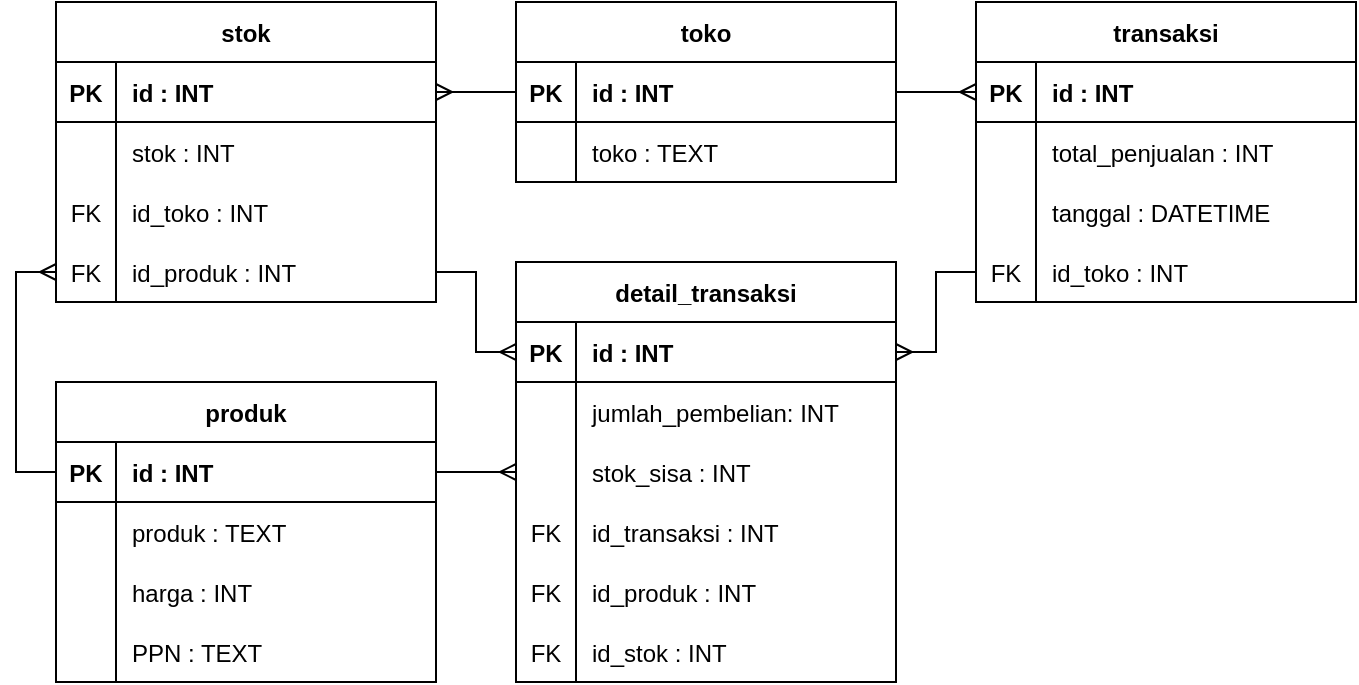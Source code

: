 <mxfile version="13.8.1" type="device"><diagram id="NYESXlRdP--VUBK1QH61" name="Page-1"><mxGraphModel dx="723" dy="363" grid="1" gridSize="10" guides="1" tooltips="1" connect="1" arrows="1" fold="1" page="1" pageScale="1" pageWidth="850" pageHeight="1100" math="0" shadow="0"><root><mxCell id="0"/><mxCell id="1" parent="0"/><mxCell id="DJ2R0rKBV6SFp2IC1gO7-127" style="edgeStyle=orthogonalEdgeStyle;rounded=0;orthogonalLoop=1;jettySize=auto;html=1;exitX=0;exitY=0.5;exitDx=0;exitDy=0;entryX=1;entryY=0.5;entryDx=0;entryDy=0;endArrow=ERmany;endFill=0;" edge="1" parent="1" source="DJ2R0rKBV6SFp2IC1gO7-2" target="DJ2R0rKBV6SFp2IC1gO7-66"><mxGeometry relative="1" as="geometry"/></mxCell><mxCell id="DJ2R0rKBV6SFp2IC1gO7-131" style="edgeStyle=orthogonalEdgeStyle;rounded=0;orthogonalLoop=1;jettySize=auto;html=1;exitX=1;exitY=0.5;exitDx=0;exitDy=0;entryX=0;entryY=0.5;entryDx=0;entryDy=0;endArrow=ERmany;endFill=0;" edge="1" parent="1" source="DJ2R0rKBV6SFp2IC1gO7-2" target="DJ2R0rKBV6SFp2IC1gO7-21"><mxGeometry relative="1" as="geometry"/></mxCell><mxCell id="DJ2R0rKBV6SFp2IC1gO7-137" style="edgeStyle=orthogonalEdgeStyle;rounded=0;orthogonalLoop=1;jettySize=auto;html=1;endArrow=ERmany;endFill=0;" edge="1" parent="1" source="DJ2R0rKBV6SFp2IC1gO7-80" target="DJ2R0rKBV6SFp2IC1gO7-84"><mxGeometry relative="1" as="geometry"/></mxCell><mxCell id="DJ2R0rKBV6SFp2IC1gO7-65" value="stok" style="shape=table;startSize=30;container=1;collapsible=1;childLayout=tableLayout;fixedRows=1;rowLines=0;fontStyle=1;align=center;resizeLast=1;columnLines=1;horizontal=1;arcSize=15;" vertex="1" parent="1"><mxGeometry x="50" y="80" width="190" height="150" as="geometry"><mxRectangle x="470" y="60" width="60" height="30" as="alternateBounds"/></mxGeometry></mxCell><mxCell id="DJ2R0rKBV6SFp2IC1gO7-66" value="" style="shape=partialRectangle;collapsible=0;dropTarget=0;pointerEvents=0;fillColor=none;top=0;left=0;bottom=1;right=0;points=[[0,0.5],[1,0.5]];portConstraint=eastwest;" vertex="1" parent="DJ2R0rKBV6SFp2IC1gO7-65"><mxGeometry y="30" width="190" height="30" as="geometry"/></mxCell><mxCell id="DJ2R0rKBV6SFp2IC1gO7-67" value="PK" style="shape=partialRectangle;connectable=0;fillColor=none;top=0;left=0;bottom=0;right=0;fontStyle=1;overflow=hidden;" vertex="1" parent="DJ2R0rKBV6SFp2IC1gO7-66"><mxGeometry width="30" height="30" as="geometry"/></mxCell><mxCell id="DJ2R0rKBV6SFp2IC1gO7-68" value="id : INT" style="shape=partialRectangle;connectable=0;fillColor=none;top=0;left=0;bottom=0;right=0;align=left;spacingLeft=6;fontStyle=1;overflow=hidden;" vertex="1" parent="DJ2R0rKBV6SFp2IC1gO7-66"><mxGeometry x="30" width="160" height="30" as="geometry"/></mxCell><mxCell id="DJ2R0rKBV6SFp2IC1gO7-77" value="" style="shape=partialRectangle;collapsible=0;dropTarget=0;pointerEvents=0;fillColor=none;top=0;left=0;bottom=0;right=0;points=[[0,0.5],[1,0.5]];portConstraint=eastwest;" vertex="1" parent="DJ2R0rKBV6SFp2IC1gO7-65"><mxGeometry y="60" width="190" height="30" as="geometry"/></mxCell><mxCell id="DJ2R0rKBV6SFp2IC1gO7-78" value="" style="shape=partialRectangle;connectable=0;fillColor=none;top=0;left=0;bottom=0;right=0;editable=1;overflow=hidden;" vertex="1" parent="DJ2R0rKBV6SFp2IC1gO7-77"><mxGeometry width="30" height="30" as="geometry"/></mxCell><mxCell id="DJ2R0rKBV6SFp2IC1gO7-79" value="stok : INT" style="shape=partialRectangle;connectable=0;fillColor=none;top=0;left=0;bottom=0;right=0;align=left;spacingLeft=6;overflow=hidden;" vertex="1" parent="DJ2R0rKBV6SFp2IC1gO7-77"><mxGeometry x="30" width="160" height="30" as="geometry"/></mxCell><mxCell id="DJ2R0rKBV6SFp2IC1gO7-69" value="" style="shape=partialRectangle;collapsible=0;dropTarget=0;pointerEvents=0;fillColor=none;top=0;left=0;bottom=0;right=0;points=[[0,0.5],[1,0.5]];portConstraint=eastwest;" vertex="1" parent="DJ2R0rKBV6SFp2IC1gO7-65"><mxGeometry y="90" width="190" height="30" as="geometry"/></mxCell><mxCell id="DJ2R0rKBV6SFp2IC1gO7-70" value="FK" style="shape=partialRectangle;connectable=0;fillColor=none;top=0;left=0;bottom=0;right=0;editable=1;overflow=hidden;" vertex="1" parent="DJ2R0rKBV6SFp2IC1gO7-69"><mxGeometry width="30" height="30" as="geometry"/></mxCell><mxCell id="DJ2R0rKBV6SFp2IC1gO7-71" value="id_toko : INT" style="shape=partialRectangle;connectable=0;fillColor=none;top=0;left=0;bottom=0;right=0;align=left;spacingLeft=6;overflow=hidden;" vertex="1" parent="DJ2R0rKBV6SFp2IC1gO7-69"><mxGeometry x="30" width="160" height="30" as="geometry"/></mxCell><mxCell id="DJ2R0rKBV6SFp2IC1gO7-80" value="" style="shape=partialRectangle;collapsible=0;dropTarget=0;pointerEvents=0;fillColor=none;top=0;left=0;bottom=0;right=0;points=[[0,0.5],[1,0.5]];portConstraint=eastwest;" vertex="1" parent="DJ2R0rKBV6SFp2IC1gO7-65"><mxGeometry y="120" width="190" height="30" as="geometry"/></mxCell><mxCell id="DJ2R0rKBV6SFp2IC1gO7-81" value="FK" style="shape=partialRectangle;connectable=0;fillColor=none;top=0;left=0;bottom=0;right=0;editable=1;overflow=hidden;" vertex="1" parent="DJ2R0rKBV6SFp2IC1gO7-80"><mxGeometry width="30" height="30" as="geometry"/></mxCell><mxCell id="DJ2R0rKBV6SFp2IC1gO7-82" value="id_produk : INT" style="shape=partialRectangle;connectable=0;fillColor=none;top=0;left=0;bottom=0;right=0;align=left;spacingLeft=6;overflow=hidden;" vertex="1" parent="DJ2R0rKBV6SFp2IC1gO7-80"><mxGeometry x="30" width="160" height="30" as="geometry"/></mxCell><mxCell id="DJ2R0rKBV6SFp2IC1gO7-83" value="detail_transaksi" style="shape=table;startSize=30;container=1;collapsible=1;childLayout=tableLayout;fixedRows=1;rowLines=0;fontStyle=1;align=center;resizeLast=1;columnLines=1;horizontal=1;arcSize=15;" vertex="1" parent="1"><mxGeometry x="280" y="210" width="190" height="210" as="geometry"/></mxCell><mxCell id="DJ2R0rKBV6SFp2IC1gO7-84" value="" style="shape=partialRectangle;collapsible=0;dropTarget=0;pointerEvents=0;fillColor=none;top=0;left=0;bottom=1;right=0;points=[[0,0.5],[1,0.5]];portConstraint=eastwest;" vertex="1" parent="DJ2R0rKBV6SFp2IC1gO7-83"><mxGeometry y="30" width="190" height="30" as="geometry"/></mxCell><mxCell id="DJ2R0rKBV6SFp2IC1gO7-85" value="PK" style="shape=partialRectangle;connectable=0;fillColor=none;top=0;left=0;bottom=0;right=0;fontStyle=1;overflow=hidden;" vertex="1" parent="DJ2R0rKBV6SFp2IC1gO7-84"><mxGeometry width="30" height="30" as="geometry"/></mxCell><mxCell id="DJ2R0rKBV6SFp2IC1gO7-86" value="id : INT" style="shape=partialRectangle;connectable=0;fillColor=none;top=0;left=0;bottom=0;right=0;align=left;spacingLeft=6;fontStyle=1;overflow=hidden;" vertex="1" parent="DJ2R0rKBV6SFp2IC1gO7-84"><mxGeometry x="30" width="160" height="30" as="geometry"/></mxCell><mxCell id="DJ2R0rKBV6SFp2IC1gO7-102" value="" style="shape=partialRectangle;collapsible=0;dropTarget=0;pointerEvents=0;fillColor=none;top=0;left=0;bottom=0;right=0;points=[[0,0.5],[1,0.5]];portConstraint=eastwest;" vertex="1" parent="DJ2R0rKBV6SFp2IC1gO7-83"><mxGeometry y="60" width="190" height="30" as="geometry"/></mxCell><mxCell id="DJ2R0rKBV6SFp2IC1gO7-103" value="" style="shape=partialRectangle;connectable=0;fillColor=none;top=0;left=0;bottom=0;right=0;editable=1;overflow=hidden;" vertex="1" parent="DJ2R0rKBV6SFp2IC1gO7-102"><mxGeometry width="30" height="30" as="geometry"/></mxCell><mxCell id="DJ2R0rKBV6SFp2IC1gO7-104" value="jumlah_pembelian: INT" style="shape=partialRectangle;connectable=0;fillColor=none;top=0;left=0;bottom=0;right=0;align=left;spacingLeft=6;overflow=hidden;" vertex="1" parent="DJ2R0rKBV6SFp2IC1gO7-102"><mxGeometry x="30" width="160" height="30" as="geometry"/></mxCell><mxCell id="DJ2R0rKBV6SFp2IC1gO7-120" value="" style="shape=partialRectangle;collapsible=0;dropTarget=0;pointerEvents=0;fillColor=none;top=0;left=0;bottom=0;right=0;points=[[0,0.5],[1,0.5]];portConstraint=eastwest;" vertex="1" parent="DJ2R0rKBV6SFp2IC1gO7-83"><mxGeometry y="90" width="190" height="30" as="geometry"/></mxCell><mxCell id="DJ2R0rKBV6SFp2IC1gO7-121" value="" style="shape=partialRectangle;connectable=0;fillColor=none;top=0;left=0;bottom=0;right=0;editable=1;overflow=hidden;" vertex="1" parent="DJ2R0rKBV6SFp2IC1gO7-120"><mxGeometry width="30" height="30" as="geometry"/></mxCell><mxCell id="DJ2R0rKBV6SFp2IC1gO7-122" value="stok_sisa : INT" style="shape=partialRectangle;connectable=0;fillColor=none;top=0;left=0;bottom=0;right=0;align=left;spacingLeft=6;overflow=hidden;" vertex="1" parent="DJ2R0rKBV6SFp2IC1gO7-120"><mxGeometry x="30" width="160" height="30" as="geometry"/></mxCell><mxCell id="DJ2R0rKBV6SFp2IC1gO7-87" value="" style="shape=partialRectangle;collapsible=0;dropTarget=0;pointerEvents=0;fillColor=none;top=0;left=0;bottom=0;right=0;points=[[0,0.5],[1,0.5]];portConstraint=eastwest;" vertex="1" parent="DJ2R0rKBV6SFp2IC1gO7-83"><mxGeometry y="120" width="190" height="30" as="geometry"/></mxCell><mxCell id="DJ2R0rKBV6SFp2IC1gO7-88" value="FK" style="shape=partialRectangle;connectable=0;fillColor=none;top=0;left=0;bottom=0;right=0;editable=1;overflow=hidden;" vertex="1" parent="DJ2R0rKBV6SFp2IC1gO7-87"><mxGeometry width="30" height="30" as="geometry"/></mxCell><mxCell id="DJ2R0rKBV6SFp2IC1gO7-89" value="id_transaksi : INT" style="shape=partialRectangle;connectable=0;fillColor=none;top=0;left=0;bottom=0;right=0;align=left;spacingLeft=6;overflow=hidden;" vertex="1" parent="DJ2R0rKBV6SFp2IC1gO7-87"><mxGeometry x="30" width="160" height="30" as="geometry"/></mxCell><mxCell id="DJ2R0rKBV6SFp2IC1gO7-90" value="" style="shape=partialRectangle;collapsible=0;dropTarget=0;pointerEvents=0;fillColor=none;top=0;left=0;bottom=0;right=0;points=[[0,0.5],[1,0.5]];portConstraint=eastwest;" vertex="1" parent="DJ2R0rKBV6SFp2IC1gO7-83"><mxGeometry y="150" width="190" height="30" as="geometry"/></mxCell><mxCell id="DJ2R0rKBV6SFp2IC1gO7-91" value="FK" style="shape=partialRectangle;connectable=0;fillColor=none;top=0;left=0;bottom=0;right=0;editable=1;overflow=hidden;" vertex="1" parent="DJ2R0rKBV6SFp2IC1gO7-90"><mxGeometry width="30" height="30" as="geometry"/></mxCell><mxCell id="DJ2R0rKBV6SFp2IC1gO7-92" value="id_produk : INT" style="shape=partialRectangle;connectable=0;fillColor=none;top=0;left=0;bottom=0;right=0;align=left;spacingLeft=6;overflow=hidden;" vertex="1" parent="DJ2R0rKBV6SFp2IC1gO7-90"><mxGeometry x="30" width="160" height="30" as="geometry"/></mxCell><mxCell id="DJ2R0rKBV6SFp2IC1gO7-93" value="" style="shape=partialRectangle;collapsible=0;dropTarget=0;pointerEvents=0;fillColor=none;top=0;left=0;bottom=0;right=0;points=[[0,0.5],[1,0.5]];portConstraint=eastwest;" vertex="1" parent="DJ2R0rKBV6SFp2IC1gO7-83"><mxGeometry y="180" width="190" height="30" as="geometry"/></mxCell><mxCell id="DJ2R0rKBV6SFp2IC1gO7-94" value="FK" style="shape=partialRectangle;connectable=0;fillColor=none;top=0;left=0;bottom=0;right=0;editable=1;overflow=hidden;" vertex="1" parent="DJ2R0rKBV6SFp2IC1gO7-93"><mxGeometry width="30" height="30" as="geometry"/></mxCell><mxCell id="DJ2R0rKBV6SFp2IC1gO7-95" value="id_stok : INT" style="shape=partialRectangle;connectable=0;fillColor=none;top=0;left=0;bottom=0;right=0;align=left;spacingLeft=6;overflow=hidden;" vertex="1" parent="DJ2R0rKBV6SFp2IC1gO7-93"><mxGeometry x="30" width="160" height="30" as="geometry"/></mxCell><mxCell id="DJ2R0rKBV6SFp2IC1gO7-1" value="toko" style="shape=table;startSize=30;container=1;collapsible=1;childLayout=tableLayout;fixedRows=1;rowLines=0;fontStyle=1;align=center;resizeLast=1;columnLines=1;horizontal=1;arcSize=15;" vertex="1" parent="1"><mxGeometry x="280" y="80" width="190" height="90" as="geometry"/></mxCell><mxCell id="DJ2R0rKBV6SFp2IC1gO7-2" value="" style="shape=partialRectangle;collapsible=0;dropTarget=0;pointerEvents=0;fillColor=none;top=0;left=0;bottom=1;right=0;points=[[0,0.5],[1,0.5]];portConstraint=eastwest;" vertex="1" parent="DJ2R0rKBV6SFp2IC1gO7-1"><mxGeometry y="30" width="190" height="30" as="geometry"/></mxCell><mxCell id="DJ2R0rKBV6SFp2IC1gO7-3" value="PK" style="shape=partialRectangle;connectable=0;fillColor=none;top=0;left=0;bottom=0;right=0;fontStyle=1;overflow=hidden;" vertex="1" parent="DJ2R0rKBV6SFp2IC1gO7-2"><mxGeometry width="30" height="30" as="geometry"/></mxCell><mxCell id="DJ2R0rKBV6SFp2IC1gO7-4" value="id : INT" style="shape=partialRectangle;connectable=0;fillColor=none;top=0;left=0;bottom=0;right=0;align=left;spacingLeft=6;fontStyle=1;overflow=hidden;" vertex="1" parent="DJ2R0rKBV6SFp2IC1gO7-2"><mxGeometry x="30" width="160" height="30" as="geometry"/></mxCell><mxCell id="DJ2R0rKBV6SFp2IC1gO7-5" value="" style="shape=partialRectangle;collapsible=0;dropTarget=0;pointerEvents=0;fillColor=none;top=0;left=0;bottom=0;right=0;points=[[0,0.5],[1,0.5]];portConstraint=eastwest;" vertex="1" parent="DJ2R0rKBV6SFp2IC1gO7-1"><mxGeometry y="60" width="190" height="30" as="geometry"/></mxCell><mxCell id="DJ2R0rKBV6SFp2IC1gO7-6" value="" style="shape=partialRectangle;connectable=0;fillColor=none;top=0;left=0;bottom=0;right=0;editable=1;overflow=hidden;" vertex="1" parent="DJ2R0rKBV6SFp2IC1gO7-5"><mxGeometry width="30" height="30" as="geometry"/></mxCell><mxCell id="DJ2R0rKBV6SFp2IC1gO7-7" value="toko : TEXT" style="shape=partialRectangle;connectable=0;fillColor=none;top=0;left=0;bottom=0;right=0;align=left;spacingLeft=6;overflow=hidden;" vertex="1" parent="DJ2R0rKBV6SFp2IC1gO7-5"><mxGeometry x="30" width="160" height="30" as="geometry"/></mxCell><mxCell id="DJ2R0rKBV6SFp2IC1gO7-20" value="transaksi" style="shape=table;startSize=30;container=1;collapsible=1;childLayout=tableLayout;fixedRows=1;rowLines=0;fontStyle=1;align=center;resizeLast=1;columnLines=1;horizontal=1;arcSize=15;" vertex="1" parent="1"><mxGeometry x="510" y="80" width="190" height="150" as="geometry"/></mxCell><mxCell id="DJ2R0rKBV6SFp2IC1gO7-21" value="" style="shape=partialRectangle;collapsible=0;dropTarget=0;pointerEvents=0;fillColor=none;top=0;left=0;bottom=1;right=0;points=[[0,0.5],[1,0.5]];portConstraint=eastwest;" vertex="1" parent="DJ2R0rKBV6SFp2IC1gO7-20"><mxGeometry y="30" width="190" height="30" as="geometry"/></mxCell><mxCell id="DJ2R0rKBV6SFp2IC1gO7-22" value="PK" style="shape=partialRectangle;connectable=0;fillColor=none;top=0;left=0;bottom=0;right=0;fontStyle=1;overflow=hidden;" vertex="1" parent="DJ2R0rKBV6SFp2IC1gO7-21"><mxGeometry width="30" height="30" as="geometry"/></mxCell><mxCell id="DJ2R0rKBV6SFp2IC1gO7-23" value="id : INT" style="shape=partialRectangle;connectable=0;fillColor=none;top=0;left=0;bottom=0;right=0;align=left;spacingLeft=6;fontStyle=1;overflow=hidden;" vertex="1" parent="DJ2R0rKBV6SFp2IC1gO7-21"><mxGeometry x="30" width="160" height="30" as="geometry"/></mxCell><mxCell id="DJ2R0rKBV6SFp2IC1gO7-27" value="" style="shape=partialRectangle;collapsible=0;dropTarget=0;pointerEvents=0;fillColor=none;top=0;left=0;bottom=0;right=0;points=[[0,0.5],[1,0.5]];portConstraint=eastwest;" vertex="1" parent="DJ2R0rKBV6SFp2IC1gO7-20"><mxGeometry y="60" width="190" height="30" as="geometry"/></mxCell><mxCell id="DJ2R0rKBV6SFp2IC1gO7-28" value="" style="shape=partialRectangle;connectable=0;fillColor=none;top=0;left=0;bottom=0;right=0;editable=1;overflow=hidden;" vertex="1" parent="DJ2R0rKBV6SFp2IC1gO7-27"><mxGeometry width="30" height="30" as="geometry"/></mxCell><mxCell id="DJ2R0rKBV6SFp2IC1gO7-29" value="total_penjualan : INT" style="shape=partialRectangle;connectable=0;fillColor=none;top=0;left=0;bottom=0;right=0;align=left;spacingLeft=6;overflow=hidden;" vertex="1" parent="DJ2R0rKBV6SFp2IC1gO7-27"><mxGeometry x="30" width="160" height="30" as="geometry"/></mxCell><mxCell id="DJ2R0rKBV6SFp2IC1gO7-30" value="" style="shape=partialRectangle;collapsible=0;dropTarget=0;pointerEvents=0;fillColor=none;top=0;left=0;bottom=0;right=0;points=[[0,0.5],[1,0.5]];portConstraint=eastwest;" vertex="1" parent="DJ2R0rKBV6SFp2IC1gO7-20"><mxGeometry y="90" width="190" height="30" as="geometry"/></mxCell><mxCell id="DJ2R0rKBV6SFp2IC1gO7-31" value="" style="shape=partialRectangle;connectable=0;fillColor=none;top=0;left=0;bottom=0;right=0;editable=1;overflow=hidden;" vertex="1" parent="DJ2R0rKBV6SFp2IC1gO7-30"><mxGeometry width="30" height="30" as="geometry"/></mxCell><mxCell id="DJ2R0rKBV6SFp2IC1gO7-32" value="tanggal : DATETIME" style="shape=partialRectangle;connectable=0;fillColor=none;top=0;left=0;bottom=0;right=0;align=left;spacingLeft=6;overflow=hidden;" vertex="1" parent="DJ2R0rKBV6SFp2IC1gO7-30"><mxGeometry x="30" width="160" height="30" as="geometry"/></mxCell><mxCell id="DJ2R0rKBV6SFp2IC1gO7-24" value="" style="shape=partialRectangle;collapsible=0;dropTarget=0;pointerEvents=0;fillColor=none;top=0;left=0;bottom=0;right=0;points=[[0,0.5],[1,0.5]];portConstraint=eastwest;" vertex="1" parent="DJ2R0rKBV6SFp2IC1gO7-20"><mxGeometry y="120" width="190" height="30" as="geometry"/></mxCell><mxCell id="DJ2R0rKBV6SFp2IC1gO7-25" value="FK" style="shape=partialRectangle;connectable=0;fillColor=none;top=0;left=0;bottom=0;right=0;editable=1;overflow=hidden;" vertex="1" parent="DJ2R0rKBV6SFp2IC1gO7-24"><mxGeometry width="30" height="30" as="geometry"/></mxCell><mxCell id="DJ2R0rKBV6SFp2IC1gO7-26" value="id_toko : INT" style="shape=partialRectangle;connectable=0;fillColor=none;top=0;left=0;bottom=0;right=0;align=left;spacingLeft=6;overflow=hidden;" vertex="1" parent="DJ2R0rKBV6SFp2IC1gO7-24"><mxGeometry x="30" width="160" height="30" as="geometry"/></mxCell><mxCell id="DJ2R0rKBV6SFp2IC1gO7-138" style="edgeStyle=orthogonalEdgeStyle;rounded=0;orthogonalLoop=1;jettySize=auto;html=1;exitX=0;exitY=0.5;exitDx=0;exitDy=0;entryX=0;entryY=0.5;entryDx=0;entryDy=0;endArrow=ERmany;endFill=0;" edge="1" parent="1" source="DJ2R0rKBV6SFp2IC1gO7-59" target="DJ2R0rKBV6SFp2IC1gO7-80"><mxGeometry relative="1" as="geometry"/></mxCell><mxCell id="DJ2R0rKBV6SFp2IC1gO7-141" style="edgeStyle=orthogonalEdgeStyle;rounded=0;orthogonalLoop=1;jettySize=auto;html=1;exitX=0;exitY=0.5;exitDx=0;exitDy=0;entryX=1;entryY=0.5;entryDx=0;entryDy=0;endArrow=ERmany;endFill=0;" edge="1" parent="1" source="DJ2R0rKBV6SFp2IC1gO7-24" target="DJ2R0rKBV6SFp2IC1gO7-84"><mxGeometry relative="1" as="geometry"/></mxCell><mxCell id="DJ2R0rKBV6SFp2IC1gO7-58" value="produk" style="shape=table;startSize=30;container=1;collapsible=1;childLayout=tableLayout;fixedRows=1;rowLines=0;fontStyle=1;align=center;resizeLast=1;columnLines=1;horizontal=1;arcSize=15;" vertex="1" parent="1"><mxGeometry x="50" y="270" width="190" height="150" as="geometry"/></mxCell><mxCell id="DJ2R0rKBV6SFp2IC1gO7-59" value="" style="shape=partialRectangle;collapsible=0;dropTarget=0;pointerEvents=0;fillColor=none;top=0;left=0;bottom=1;right=0;points=[[0,0.5],[1,0.5]];portConstraint=eastwest;" vertex="1" parent="DJ2R0rKBV6SFp2IC1gO7-58"><mxGeometry y="30" width="190" height="30" as="geometry"/></mxCell><mxCell id="DJ2R0rKBV6SFp2IC1gO7-60" value="PK" style="shape=partialRectangle;connectable=0;fillColor=none;top=0;left=0;bottom=0;right=0;fontStyle=1;overflow=hidden;" vertex="1" parent="DJ2R0rKBV6SFp2IC1gO7-59"><mxGeometry width="30" height="30" as="geometry"/></mxCell><mxCell id="DJ2R0rKBV6SFp2IC1gO7-61" value="id : INT" style="shape=partialRectangle;connectable=0;fillColor=none;top=0;left=0;bottom=0;right=0;align=left;spacingLeft=6;fontStyle=1;overflow=hidden;" vertex="1" parent="DJ2R0rKBV6SFp2IC1gO7-59"><mxGeometry x="30" width="160" height="30" as="geometry"/></mxCell><mxCell id="DJ2R0rKBV6SFp2IC1gO7-62" value="" style="shape=partialRectangle;collapsible=0;dropTarget=0;pointerEvents=0;fillColor=none;top=0;left=0;bottom=0;right=0;points=[[0,0.5],[1,0.5]];portConstraint=eastwest;" vertex="1" parent="DJ2R0rKBV6SFp2IC1gO7-58"><mxGeometry y="60" width="190" height="30" as="geometry"/></mxCell><mxCell id="DJ2R0rKBV6SFp2IC1gO7-63" value="" style="shape=partialRectangle;connectable=0;fillColor=none;top=0;left=0;bottom=0;right=0;editable=1;overflow=hidden;" vertex="1" parent="DJ2R0rKBV6SFp2IC1gO7-62"><mxGeometry width="30" height="30" as="geometry"/></mxCell><mxCell id="DJ2R0rKBV6SFp2IC1gO7-64" value="produk : TEXT" style="shape=partialRectangle;connectable=0;fillColor=none;top=0;left=0;bottom=0;right=0;align=left;spacingLeft=6;overflow=hidden;" vertex="1" parent="DJ2R0rKBV6SFp2IC1gO7-62"><mxGeometry x="30" width="160" height="30" as="geometry"/></mxCell><mxCell id="DJ2R0rKBV6SFp2IC1gO7-114" value="" style="shape=partialRectangle;collapsible=0;dropTarget=0;pointerEvents=0;fillColor=none;top=0;left=0;bottom=0;right=0;points=[[0,0.5],[1,0.5]];portConstraint=eastwest;" vertex="1" parent="DJ2R0rKBV6SFp2IC1gO7-58"><mxGeometry y="90" width="190" height="30" as="geometry"/></mxCell><mxCell id="DJ2R0rKBV6SFp2IC1gO7-115" value="" style="shape=partialRectangle;connectable=0;fillColor=none;top=0;left=0;bottom=0;right=0;editable=1;overflow=hidden;" vertex="1" parent="DJ2R0rKBV6SFp2IC1gO7-114"><mxGeometry width="30" height="30" as="geometry"/></mxCell><mxCell id="DJ2R0rKBV6SFp2IC1gO7-116" value="harga : INT" style="shape=partialRectangle;connectable=0;fillColor=none;top=0;left=0;bottom=0;right=0;align=left;spacingLeft=6;overflow=hidden;" vertex="1" parent="DJ2R0rKBV6SFp2IC1gO7-114"><mxGeometry x="30" width="160" height="30" as="geometry"/></mxCell><mxCell id="DJ2R0rKBV6SFp2IC1gO7-153" value="" style="shape=partialRectangle;collapsible=0;dropTarget=0;pointerEvents=0;fillColor=none;top=0;left=0;bottom=0;right=0;points=[[0,0.5],[1,0.5]];portConstraint=eastwest;" vertex="1" parent="DJ2R0rKBV6SFp2IC1gO7-58"><mxGeometry y="120" width="190" height="30" as="geometry"/></mxCell><mxCell id="DJ2R0rKBV6SFp2IC1gO7-154" value="" style="shape=partialRectangle;connectable=0;fillColor=none;top=0;left=0;bottom=0;right=0;editable=1;overflow=hidden;" vertex="1" parent="DJ2R0rKBV6SFp2IC1gO7-153"><mxGeometry width="30" height="30" as="geometry"/></mxCell><mxCell id="DJ2R0rKBV6SFp2IC1gO7-155" value="PPN : TEXT" style="shape=partialRectangle;connectable=0;fillColor=none;top=0;left=0;bottom=0;right=0;align=left;spacingLeft=6;overflow=hidden;" vertex="1" parent="DJ2R0rKBV6SFp2IC1gO7-153"><mxGeometry x="30" width="160" height="30" as="geometry"/></mxCell><mxCell id="DJ2R0rKBV6SFp2IC1gO7-156" style="edgeStyle=orthogonalEdgeStyle;rounded=0;orthogonalLoop=1;jettySize=auto;html=1;exitX=1;exitY=0.5;exitDx=0;exitDy=0;entryX=0;entryY=0.5;entryDx=0;entryDy=0;endArrow=ERmany;endFill=0;" edge="1" parent="1" source="DJ2R0rKBV6SFp2IC1gO7-59" target="DJ2R0rKBV6SFp2IC1gO7-120"><mxGeometry relative="1" as="geometry"/></mxCell></root></mxGraphModel></diagram></mxfile>